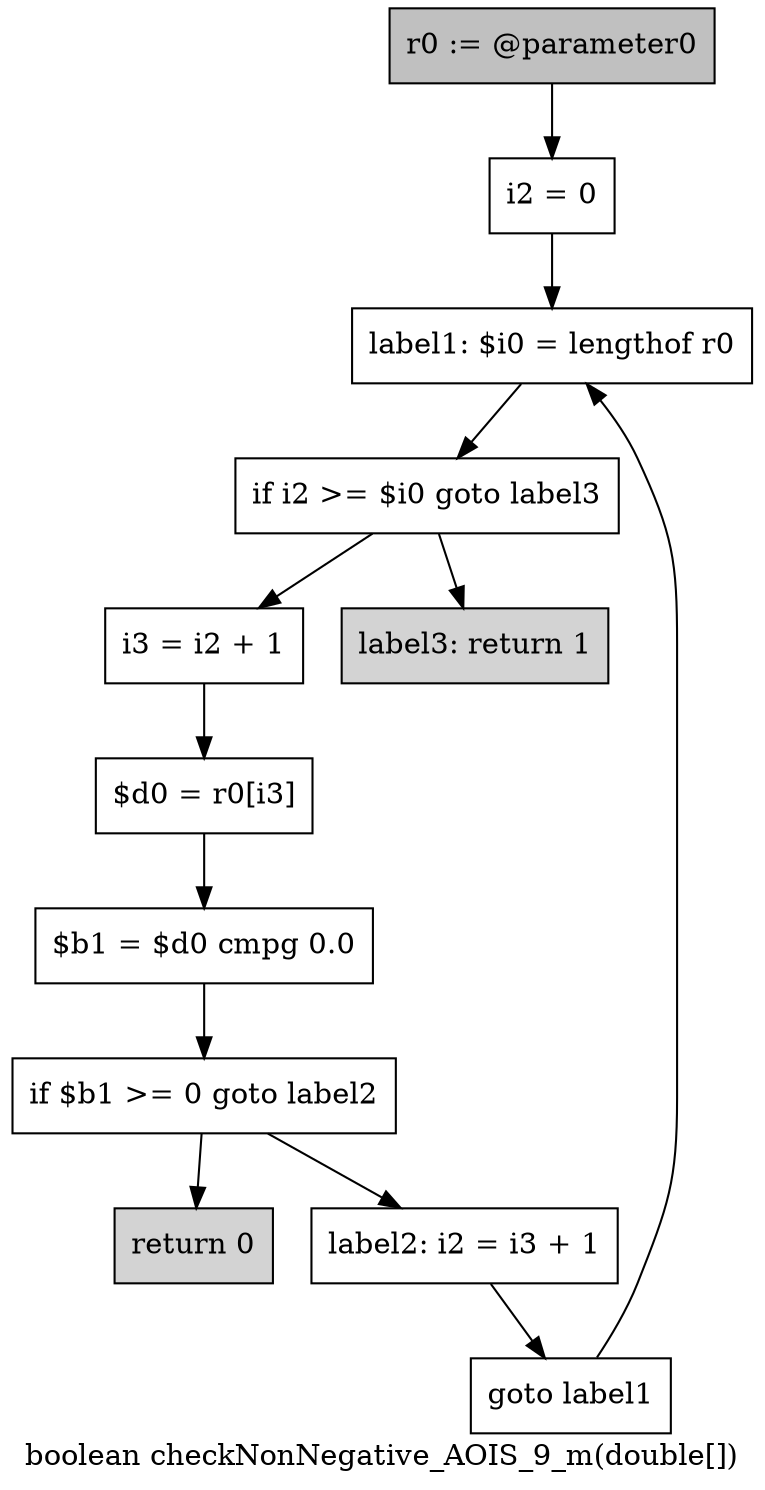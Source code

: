 digraph "boolean checkNonNegative_AOIS_9_m(double[])" {
    label="boolean checkNonNegative_AOIS_9_m(double[])";
    node [shape=box];
    "0" [style=filled,fillcolor=gray,label="r0 := @parameter0",];
    "1" [label="i2 = 0",];
    "0"->"1";
    "2" [label="label1: $i0 = lengthof r0",];
    "1"->"2";
    "3" [label="if i2 >= $i0 goto label3",];
    "2"->"3";
    "4" [label="i3 = i2 + 1",];
    "3"->"4";
    "11" [style=filled,fillcolor=lightgray,label="label3: return 1",];
    "3"->"11";
    "5" [label="$d0 = r0[i3]",];
    "4"->"5";
    "6" [label="$b1 = $d0 cmpg 0.0",];
    "5"->"6";
    "7" [label="if $b1 >= 0 goto label2",];
    "6"->"7";
    "8" [style=filled,fillcolor=lightgray,label="return 0",];
    "7"->"8";
    "9" [label="label2: i2 = i3 + 1",];
    "7"->"9";
    "10" [label="goto label1",];
    "9"->"10";
    "10"->"2";
}
